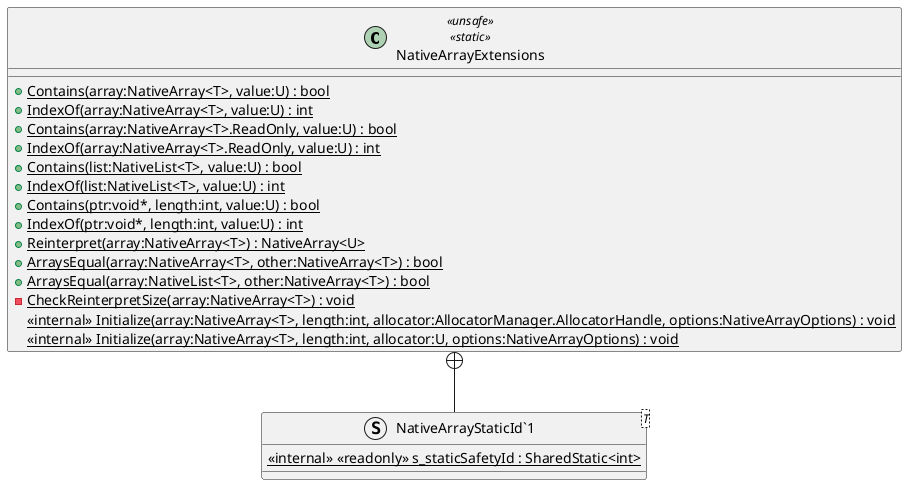 @startuml
class NativeArrayExtensions <<unsafe>> <<static>> {
    + {static} Contains(array:NativeArray<T>, value:U) : bool
    + {static} IndexOf(array:NativeArray<T>, value:U) : int
    + {static} Contains(array:NativeArray<T>.ReadOnly, value:U) : bool
    + {static} IndexOf(array:NativeArray<T>.ReadOnly, value:U) : int
    + {static} Contains(list:NativeList<T>, value:U) : bool
    + {static} IndexOf(list:NativeList<T>, value:U) : int
    + {static} Contains(ptr:void*, length:int, value:U) : bool
    + {static} IndexOf(ptr:void*, length:int, value:U) : int
    + {static} Reinterpret(array:NativeArray<T>) : NativeArray<U>
    + {static} ArraysEqual(array:NativeArray<T>, other:NativeArray<T>) : bool
    + {static} ArraysEqual(array:NativeList<T>, other:NativeArray<T>) : bool
    {static} - CheckReinterpretSize(array:NativeArray<T>) : void
    <<internal>> {static} Initialize(array:NativeArray<T>, length:int, allocator:AllocatorManager.AllocatorHandle, options:NativeArrayOptions) : void
    <<internal>> {static} Initialize(array:NativeArray<T>, length:int, allocator:U, options:NativeArrayOptions) : void
}
struct "NativeArrayStaticId`1"<T> {
    <<internal>> {static} <<readonly>> s_staticSafetyId : SharedStatic<int>
}
NativeArrayExtensions +-- "NativeArrayStaticId`1"
@enduml
